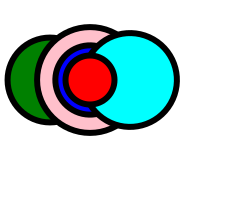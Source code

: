 {
  "width": 100,
  "height": 100,
  "background": "white",
  "data": [
    {
      "name": "data_1",
      "values": [
        {"x": 30, "z": 3, "angle": 0, "c": "red", "size": 600},
        {"x": 30, "z": 1, "angle": 30, "c": "blue", "size": 1200},
        {"x": 10, "z": 0, "angle": 90, "c": "green", "size": 1800},
        {"x": 50, "z": 2, "angle": 120, "c": "aqua", "size": 2200},
        {"x": 30, "z": 0, "angle": 180, "c": "pink", "size": 2800}
      ]
    }
  ],
  "marks": [
    {
      "type": "symbol",
      "from": {"data": "data_1"},
      "encode": {
        "update": {
          "x": {"field": "x"},
          "y": {"value": 40},
          "zindex": {"field": "z"},
          "shape": {"value": "circle"},
          "fill": {"field": "c"},
          "stroke": {"value": "black"},
          "strokeWidth": {"value": 3},
          "size": {"field": "size"},
          "angle": {"field": "angle"}
        }
      }
    }
  ]
}